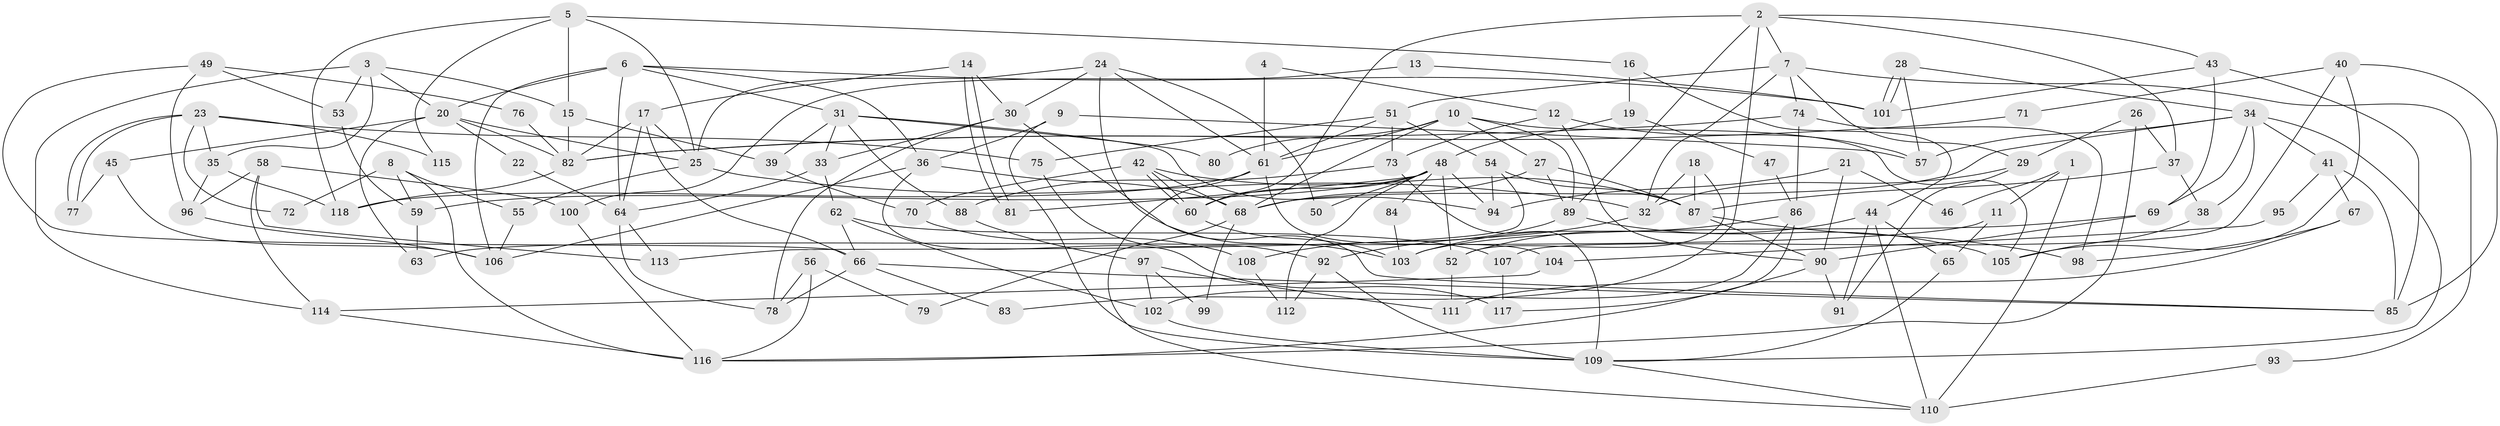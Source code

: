 // coarse degree distribution, {11: 0.04225352112676056, 10: 0.04225352112676056, 5: 0.11267605633802817, 13: 0.014084507042253521, 2: 0.16901408450704225, 6: 0.09859154929577464, 4: 0.23943661971830985, 3: 0.2112676056338028, 7: 0.056338028169014086, 15: 0.014084507042253521}
// Generated by graph-tools (version 1.1) at 2025/51/03/04/25 22:51:21]
// undirected, 118 vertices, 236 edges
graph export_dot {
  node [color=gray90,style=filled];
  1;
  2;
  3;
  4;
  5;
  6;
  7;
  8;
  9;
  10;
  11;
  12;
  13;
  14;
  15;
  16;
  17;
  18;
  19;
  20;
  21;
  22;
  23;
  24;
  25;
  26;
  27;
  28;
  29;
  30;
  31;
  32;
  33;
  34;
  35;
  36;
  37;
  38;
  39;
  40;
  41;
  42;
  43;
  44;
  45;
  46;
  47;
  48;
  49;
  50;
  51;
  52;
  53;
  54;
  55;
  56;
  57;
  58;
  59;
  60;
  61;
  62;
  63;
  64;
  65;
  66;
  67;
  68;
  69;
  70;
  71;
  72;
  73;
  74;
  75;
  76;
  77;
  78;
  79;
  80;
  81;
  82;
  83;
  84;
  85;
  86;
  87;
  88;
  89;
  90;
  91;
  92;
  93;
  94;
  95;
  96;
  97;
  98;
  99;
  100;
  101;
  102;
  103;
  104;
  105;
  106;
  107;
  108;
  109;
  110;
  111;
  112;
  113;
  114;
  115;
  116;
  117;
  118;
  1 -- 110;
  1 -- 11;
  1 -- 46;
  2 -- 43;
  2 -- 37;
  2 -- 7;
  2 -- 60;
  2 -- 83;
  2 -- 89;
  3 -- 35;
  3 -- 114;
  3 -- 15;
  3 -- 20;
  3 -- 53;
  4 -- 61;
  4 -- 12;
  5 -- 25;
  5 -- 15;
  5 -- 16;
  5 -- 115;
  5 -- 118;
  6 -- 101;
  6 -- 64;
  6 -- 20;
  6 -- 31;
  6 -- 36;
  6 -- 106;
  7 -- 51;
  7 -- 29;
  7 -- 32;
  7 -- 74;
  7 -- 93;
  8 -- 55;
  8 -- 116;
  8 -- 59;
  8 -- 72;
  9 -- 109;
  9 -- 36;
  9 -- 57;
  10 -- 89;
  10 -- 27;
  10 -- 61;
  10 -- 68;
  10 -- 80;
  10 -- 105;
  11 -- 63;
  11 -- 65;
  12 -- 73;
  12 -- 57;
  12 -- 90;
  13 -- 101;
  13 -- 100;
  14 -- 30;
  14 -- 81;
  14 -- 81;
  14 -- 17;
  15 -- 82;
  15 -- 39;
  16 -- 44;
  16 -- 19;
  17 -- 82;
  17 -- 25;
  17 -- 64;
  17 -- 66;
  18 -- 32;
  18 -- 87;
  18 -- 52;
  19 -- 48;
  19 -- 47;
  20 -- 22;
  20 -- 25;
  20 -- 45;
  20 -- 63;
  20 -- 82;
  21 -- 90;
  21 -- 94;
  21 -- 46;
  22 -- 64;
  23 -- 77;
  23 -- 77;
  23 -- 35;
  23 -- 72;
  23 -- 75;
  23 -- 115;
  24 -- 25;
  24 -- 61;
  24 -- 30;
  24 -- 50;
  24 -- 85;
  25 -- 32;
  25 -- 55;
  26 -- 29;
  26 -- 37;
  26 -- 116;
  27 -- 68;
  27 -- 87;
  27 -- 89;
  28 -- 57;
  28 -- 101;
  28 -- 101;
  28 -- 34;
  29 -- 32;
  29 -- 91;
  30 -- 33;
  30 -- 78;
  30 -- 103;
  31 -- 88;
  31 -- 33;
  31 -- 39;
  31 -- 80;
  31 -- 94;
  32 -- 92;
  33 -- 62;
  33 -- 64;
  34 -- 109;
  34 -- 38;
  34 -- 41;
  34 -- 57;
  34 -- 68;
  34 -- 69;
  35 -- 118;
  35 -- 96;
  36 -- 68;
  36 -- 106;
  36 -- 117;
  37 -- 38;
  37 -- 87;
  38 -- 105;
  39 -- 70;
  40 -- 105;
  40 -- 85;
  40 -- 71;
  40 -- 107;
  41 -- 85;
  41 -- 67;
  41 -- 95;
  42 -- 68;
  42 -- 60;
  42 -- 60;
  42 -- 70;
  42 -- 87;
  43 -- 69;
  43 -- 85;
  43 -- 101;
  44 -- 91;
  44 -- 52;
  44 -- 65;
  44 -- 110;
  45 -- 106;
  45 -- 77;
  47 -- 86;
  48 -- 60;
  48 -- 112;
  48 -- 50;
  48 -- 52;
  48 -- 59;
  48 -- 81;
  48 -- 84;
  48 -- 94;
  49 -- 66;
  49 -- 53;
  49 -- 76;
  49 -- 96;
  51 -- 75;
  51 -- 54;
  51 -- 61;
  51 -- 73;
  52 -- 111;
  53 -- 59;
  54 -- 87;
  54 -- 94;
  54 -- 113;
  55 -- 106;
  56 -- 78;
  56 -- 116;
  56 -- 79;
  58 -- 113;
  58 -- 96;
  58 -- 100;
  58 -- 114;
  59 -- 63;
  60 -- 103;
  61 -- 104;
  61 -- 110;
  61 -- 118;
  62 -- 107;
  62 -- 66;
  62 -- 102;
  64 -- 78;
  64 -- 113;
  65 -- 109;
  66 -- 78;
  66 -- 83;
  66 -- 85;
  67 -- 98;
  67 -- 111;
  68 -- 79;
  68 -- 99;
  69 -- 103;
  69 -- 90;
  70 -- 108;
  71 -- 82;
  73 -- 109;
  73 -- 88;
  74 -- 82;
  74 -- 86;
  74 -- 98;
  75 -- 92;
  76 -- 82;
  82 -- 118;
  84 -- 103;
  86 -- 103;
  86 -- 102;
  86 -- 117;
  87 -- 90;
  87 -- 98;
  88 -- 97;
  89 -- 105;
  89 -- 108;
  90 -- 91;
  90 -- 116;
  92 -- 109;
  92 -- 112;
  93 -- 110;
  95 -- 104;
  96 -- 106;
  97 -- 111;
  97 -- 102;
  97 -- 99;
  100 -- 116;
  102 -- 109;
  104 -- 114;
  107 -- 117;
  108 -- 112;
  109 -- 110;
  114 -- 116;
}
